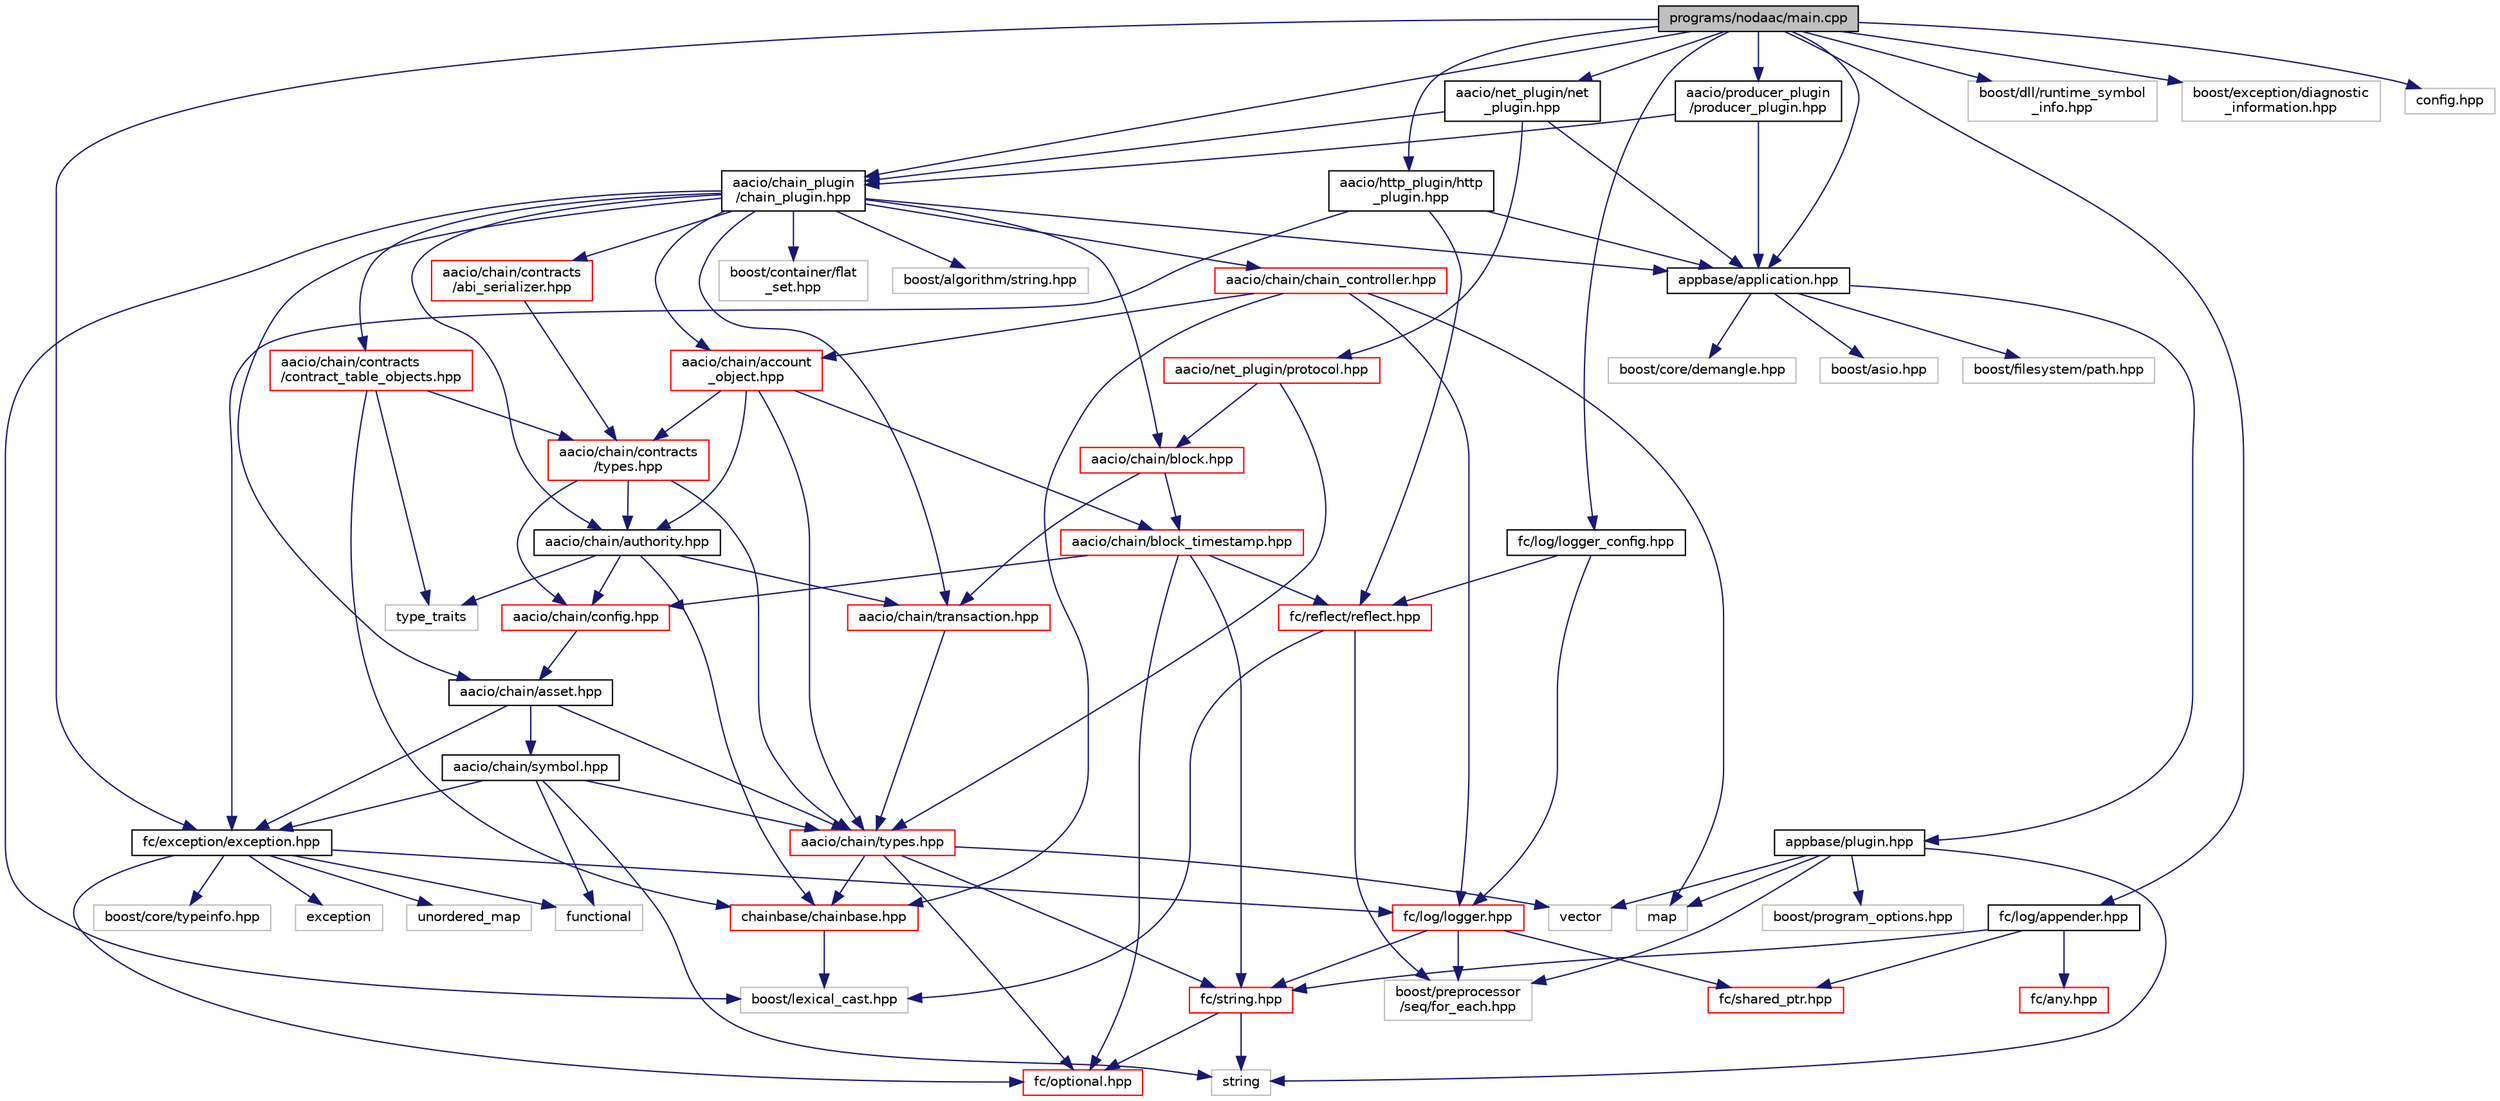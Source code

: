 digraph "programs/nodaac/main.cpp"
{
  edge [fontname="Helvetica",fontsize="10",labelfontname="Helvetica",labelfontsize="10"];
  node [fontname="Helvetica",fontsize="10",shape=record];
  Node0 [label="programs/nodaac/main.cpp",height=0.2,width=0.4,color="black", fillcolor="grey75", style="filled", fontcolor="black"];
  Node0 -> Node1 [color="midnightblue",fontsize="10",style="solid"];
  Node1 [label="appbase/application.hpp",height=0.2,width=0.4,color="black", fillcolor="white", style="filled",URL="$application_8hpp_source.html"];
  Node1 -> Node2 [color="midnightblue",fontsize="10",style="solid"];
  Node2 [label="appbase/plugin.hpp",height=0.2,width=0.4,color="black", fillcolor="white", style="filled",URL="$plugin_8hpp_source.html"];
  Node2 -> Node3 [color="midnightblue",fontsize="10",style="solid"];
  Node3 [label="boost/program_options.hpp",height=0.2,width=0.4,color="grey75", fillcolor="white", style="filled"];
  Node2 -> Node4 [color="midnightblue",fontsize="10",style="solid"];
  Node4 [label="boost/preprocessor\l/seq/for_each.hpp",height=0.2,width=0.4,color="grey75", fillcolor="white", style="filled"];
  Node2 -> Node5 [color="midnightblue",fontsize="10",style="solid"];
  Node5 [label="string",height=0.2,width=0.4,color="grey75", fillcolor="white", style="filled"];
  Node2 -> Node6 [color="midnightblue",fontsize="10",style="solid"];
  Node6 [label="vector",height=0.2,width=0.4,color="grey75", fillcolor="white", style="filled"];
  Node2 -> Node7 [color="midnightblue",fontsize="10",style="solid"];
  Node7 [label="map",height=0.2,width=0.4,color="grey75", fillcolor="white", style="filled"];
  Node1 -> Node8 [color="midnightblue",fontsize="10",style="solid"];
  Node8 [label="boost/filesystem/path.hpp",height=0.2,width=0.4,color="grey75", fillcolor="white", style="filled"];
  Node1 -> Node9 [color="midnightblue",fontsize="10",style="solid"];
  Node9 [label="boost/core/demangle.hpp",height=0.2,width=0.4,color="grey75", fillcolor="white", style="filled"];
  Node1 -> Node10 [color="midnightblue",fontsize="10",style="solid"];
  Node10 [label="boost/asio.hpp",height=0.2,width=0.4,color="grey75", fillcolor="white", style="filled"];
  Node0 -> Node11 [color="midnightblue",fontsize="10",style="solid"];
  Node11 [label="aacio/chain_plugin\l/chain_plugin.hpp",height=0.2,width=0.4,color="black", fillcolor="white", style="filled",URL="$chain__plugin_8hpp.html"];
  Node11 -> Node1 [color="midnightblue",fontsize="10",style="solid"];
  Node11 -> Node12 [color="midnightblue",fontsize="10",style="solid"];
  Node12 [label="aacio/chain/asset.hpp",height=0.2,width=0.4,color="black", fillcolor="white", style="filled",URL="$libraries_2chain_2include_2aacio_2chain_2asset_8hpp.html"];
  Node12 -> Node13 [color="midnightblue",fontsize="10",style="solid"];
  Node13 [label="fc/exception/exception.hpp",height=0.2,width=0.4,color="black", fillcolor="white", style="filled",URL="$exception_8hpp.html",tooltip="Defines exception&#39;s used by fc. "];
  Node13 -> Node14 [color="midnightblue",fontsize="10",style="solid"];
  Node14 [label="fc/log/logger.hpp",height=0.2,width=0.4,color="red", fillcolor="white", style="filled",URL="$logger_8hpp_source.html"];
  Node14 -> Node15 [color="midnightblue",fontsize="10",style="solid"];
  Node15 [label="fc/string.hpp",height=0.2,width=0.4,color="red", fillcolor="white", style="filled",URL="$string_8hpp_source.html"];
  Node15 -> Node22 [color="midnightblue",fontsize="10",style="solid"];
  Node22 [label="fc/optional.hpp",height=0.2,width=0.4,color="red", fillcolor="white", style="filled",URL="$libraries_2fc_2include_2fc_2optional_8hpp_source.html"];
  Node15 -> Node5 [color="midnightblue",fontsize="10",style="solid"];
  Node14 -> Node40 [color="midnightblue",fontsize="10",style="solid"];
  Node40 [label="fc/shared_ptr.hpp",height=0.2,width=0.4,color="red", fillcolor="white", style="filled",URL="$shared__ptr_8hpp_source.html"];
  Node14 -> Node4 [color="midnightblue",fontsize="10",style="solid"];
  Node13 -> Node22 [color="midnightblue",fontsize="10",style="solid"];
  Node13 -> Node53 [color="midnightblue",fontsize="10",style="solid"];
  Node53 [label="exception",height=0.2,width=0.4,color="grey75", fillcolor="white", style="filled"];
  Node13 -> Node54 [color="midnightblue",fontsize="10",style="solid"];
  Node54 [label="functional",height=0.2,width=0.4,color="grey75", fillcolor="white", style="filled"];
  Node13 -> Node46 [color="midnightblue",fontsize="10",style="solid"];
  Node46 [label="unordered_map",height=0.2,width=0.4,color="grey75", fillcolor="white", style="filled"];
  Node13 -> Node55 [color="midnightblue",fontsize="10",style="solid"];
  Node55 [label="boost/core/typeinfo.hpp",height=0.2,width=0.4,color="grey75", fillcolor="white", style="filled"];
  Node12 -> Node56 [color="midnightblue",fontsize="10",style="solid"];
  Node56 [label="aacio/chain/types.hpp",height=0.2,width=0.4,color="red", fillcolor="white", style="filled",URL="$libraries_2chain_2include_2aacio_2chain_2types_8hpp.html"];
  Node56 -> Node59 [color="midnightblue",fontsize="10",style="solid"];
  Node59 [label="chainbase/chainbase.hpp",height=0.2,width=0.4,color="red", fillcolor="white", style="filled",URL="$chainbase_8hpp_source.html"];
  Node59 -> Node27 [color="midnightblue",fontsize="10",style="solid"];
  Node27 [label="boost/lexical_cast.hpp",height=0.2,width=0.4,color="grey75", fillcolor="white", style="filled"];
  Node56 -> Node22 [color="midnightblue",fontsize="10",style="solid"];
  Node56 -> Node15 [color="midnightblue",fontsize="10",style="solid"];
  Node56 -> Node6 [color="midnightblue",fontsize="10",style="solid"];
  Node12 -> Node128 [color="midnightblue",fontsize="10",style="solid"];
  Node128 [label="aacio/chain/symbol.hpp",height=0.2,width=0.4,color="black", fillcolor="white", style="filled",URL="$symbol_8hpp.html"];
  Node128 -> Node13 [color="midnightblue",fontsize="10",style="solid"];
  Node128 -> Node56 [color="midnightblue",fontsize="10",style="solid"];
  Node128 -> Node5 [color="midnightblue",fontsize="10",style="solid"];
  Node128 -> Node54 [color="midnightblue",fontsize="10",style="solid"];
  Node11 -> Node129 [color="midnightblue",fontsize="10",style="solid"];
  Node129 [label="aacio/chain/authority.hpp",height=0.2,width=0.4,color="black", fillcolor="white", style="filled",URL="$authority_8hpp.html"];
  Node129 -> Node59 [color="midnightblue",fontsize="10",style="solid"];
  Node129 -> Node130 [color="midnightblue",fontsize="10",style="solid"];
  Node130 [label="aacio/chain/transaction.hpp",height=0.2,width=0.4,color="red", fillcolor="white", style="filled",URL="$libraries_2chain_2include_2aacio_2chain_2transaction_8hpp.html"];
  Node130 -> Node56 [color="midnightblue",fontsize="10",style="solid"];
  Node129 -> Node132 [color="midnightblue",fontsize="10",style="solid"];
  Node132 [label="aacio/chain/config.hpp",height=0.2,width=0.4,color="red", fillcolor="white", style="filled",URL="$libraries_2chain_2include_2aacio_2chain_2config_8hpp.html"];
  Node132 -> Node12 [color="midnightblue",fontsize="10",style="solid"];
  Node129 -> Node151 [color="midnightblue",fontsize="10",style="solid"];
  Node151 [label="type_traits",height=0.2,width=0.4,color="grey75", fillcolor="white", style="filled"];
  Node11 -> Node152 [color="midnightblue",fontsize="10",style="solid"];
  Node152 [label="aacio/chain/account\l_object.hpp",height=0.2,width=0.4,color="red", fillcolor="white", style="filled",URL="$account__object_8hpp.html"];
  Node152 -> Node56 [color="midnightblue",fontsize="10",style="solid"];
  Node152 -> Node129 [color="midnightblue",fontsize="10",style="solid"];
  Node152 -> Node153 [color="midnightblue",fontsize="10",style="solid"];
  Node153 [label="aacio/chain/block_timestamp.hpp",height=0.2,width=0.4,color="red", fillcolor="white", style="filled",URL="$block__timestamp_8hpp_source.html"];
  Node153 -> Node132 [color="midnightblue",fontsize="10",style="solid"];
  Node153 -> Node15 [color="midnightblue",fontsize="10",style="solid"];
  Node153 -> Node22 [color="midnightblue",fontsize="10",style="solid"];
  Node153 -> Node26 [color="midnightblue",fontsize="10",style="solid"];
  Node26 [label="fc/reflect/reflect.hpp",height=0.2,width=0.4,color="red", fillcolor="white", style="filled",URL="$libraries_2fc_2include_2fc_2reflect_2reflect_8hpp_source.html"];
  Node26 -> Node27 [color="midnightblue",fontsize="10",style="solid"];
  Node26 -> Node4 [color="midnightblue",fontsize="10",style="solid"];
  Node152 -> Node154 [color="midnightblue",fontsize="10",style="solid"];
  Node154 [label="aacio/chain/contracts\l/types.hpp",height=0.2,width=0.4,color="red", fillcolor="white", style="filled",URL="$libraries_2chain_2include_2aacio_2chain_2contracts_2types_8hpp_source.html"];
  Node154 -> Node129 [color="midnightblue",fontsize="10",style="solid"];
  Node154 -> Node132 [color="midnightblue",fontsize="10",style="solid"];
  Node154 -> Node56 [color="midnightblue",fontsize="10",style="solid"];
  Node11 -> Node161 [color="midnightblue",fontsize="10",style="solid"];
  Node161 [label="aacio/chain/block.hpp",height=0.2,width=0.4,color="red", fillcolor="white", style="filled",URL="$block_8hpp.html"];
  Node161 -> Node153 [color="midnightblue",fontsize="10",style="solid"];
  Node161 -> Node130 [color="midnightblue",fontsize="10",style="solid"];
  Node11 -> Node163 [color="midnightblue",fontsize="10",style="solid"];
  Node163 [label="aacio/chain/chain_controller.hpp",height=0.2,width=0.4,color="red", fillcolor="white", style="filled",URL="$chain__controller_8hpp.html"];
  Node163 -> Node152 [color="midnightblue",fontsize="10",style="solid"];
  Node163 -> Node59 [color="midnightblue",fontsize="10",style="solid"];
  Node163 -> Node14 [color="midnightblue",fontsize="10",style="solid"];
  Node163 -> Node7 [color="midnightblue",fontsize="10",style="solid"];
  Node11 -> Node178 [color="midnightblue",fontsize="10",style="solid"];
  Node178 [label="aacio/chain/contracts\l/contract_table_objects.hpp",height=0.2,width=0.4,color="red", fillcolor="white", style="filled",URL="$contract__table__objects_8hpp.html"];
  Node178 -> Node154 [color="midnightblue",fontsize="10",style="solid"];
  Node178 -> Node59 [color="midnightblue",fontsize="10",style="solid"];
  Node178 -> Node151 [color="midnightblue",fontsize="10",style="solid"];
  Node11 -> Node130 [color="midnightblue",fontsize="10",style="solid"];
  Node11 -> Node188 [color="midnightblue",fontsize="10",style="solid"];
  Node188 [label="aacio/chain/contracts\l/abi_serializer.hpp",height=0.2,width=0.4,color="red", fillcolor="white", style="filled",URL="$abi__serializer_8hpp.html"];
  Node188 -> Node154 [color="midnightblue",fontsize="10",style="solid"];
  Node11 -> Node37 [color="midnightblue",fontsize="10",style="solid"];
  Node37 [label="boost/container/flat\l_set.hpp",height=0.2,width=0.4,color="grey75", fillcolor="white", style="filled"];
  Node11 -> Node189 [color="midnightblue",fontsize="10",style="solid"];
  Node189 [label="boost/algorithm/string.hpp",height=0.2,width=0.4,color="grey75", fillcolor="white", style="filled"];
  Node11 -> Node27 [color="midnightblue",fontsize="10",style="solid"];
  Node0 -> Node190 [color="midnightblue",fontsize="10",style="solid"];
  Node190 [label="aacio/http_plugin/http\l_plugin.hpp",height=0.2,width=0.4,color="black", fillcolor="white", style="filled",URL="$http__plugin_8hpp.html"];
  Node190 -> Node1 [color="midnightblue",fontsize="10",style="solid"];
  Node190 -> Node13 [color="midnightblue",fontsize="10",style="solid"];
  Node190 -> Node26 [color="midnightblue",fontsize="10",style="solid"];
  Node0 -> Node191 [color="midnightblue",fontsize="10",style="solid"];
  Node191 [label="aacio/net_plugin/net\l_plugin.hpp",height=0.2,width=0.4,color="black", fillcolor="white", style="filled",URL="$net__plugin_8hpp.html"];
  Node191 -> Node1 [color="midnightblue",fontsize="10",style="solid"];
  Node191 -> Node11 [color="midnightblue",fontsize="10",style="solid"];
  Node191 -> Node192 [color="midnightblue",fontsize="10",style="solid"];
  Node192 [label="aacio/net_plugin/protocol.hpp",height=0.2,width=0.4,color="red", fillcolor="white", style="filled",URL="$plugins_2net__plugin_2include_2aacio_2net__plugin_2protocol_8hpp.html"];
  Node192 -> Node161 [color="midnightblue",fontsize="10",style="solid"];
  Node192 -> Node56 [color="midnightblue",fontsize="10",style="solid"];
  Node0 -> Node194 [color="midnightblue",fontsize="10",style="solid"];
  Node194 [label="aacio/producer_plugin\l/producer_plugin.hpp",height=0.2,width=0.4,color="black", fillcolor="white", style="filled",URL="$producer__plugin_8hpp.html"];
  Node194 -> Node11 [color="midnightblue",fontsize="10",style="solid"];
  Node194 -> Node1 [color="midnightblue",fontsize="10",style="solid"];
  Node0 -> Node195 [color="midnightblue",fontsize="10",style="solid"];
  Node195 [label="fc/log/logger_config.hpp",height=0.2,width=0.4,color="black", fillcolor="white", style="filled",URL="$logger__config_8hpp_source.html"];
  Node195 -> Node14 [color="midnightblue",fontsize="10",style="solid"];
  Node195 -> Node26 [color="midnightblue",fontsize="10",style="solid"];
  Node0 -> Node196 [color="midnightblue",fontsize="10",style="solid"];
  Node196 [label="fc/log/appender.hpp",height=0.2,width=0.4,color="black", fillcolor="white", style="filled",URL="$appender_8hpp_source.html"];
  Node196 -> Node197 [color="midnightblue",fontsize="10",style="solid"];
  Node197 [label="fc/any.hpp",height=0.2,width=0.4,color="red", fillcolor="white", style="filled",URL="$any_8hpp_source.html"];
  Node196 -> Node40 [color="midnightblue",fontsize="10",style="solid"];
  Node196 -> Node15 [color="midnightblue",fontsize="10",style="solid"];
  Node0 -> Node13 [color="midnightblue",fontsize="10",style="solid"];
  Node0 -> Node199 [color="midnightblue",fontsize="10",style="solid"];
  Node199 [label="boost/dll/runtime_symbol\l_info.hpp",height=0.2,width=0.4,color="grey75", fillcolor="white", style="filled"];
  Node0 -> Node200 [color="midnightblue",fontsize="10",style="solid"];
  Node200 [label="boost/exception/diagnostic\l_information.hpp",height=0.2,width=0.4,color="grey75", fillcolor="white", style="filled"];
  Node0 -> Node201 [color="midnightblue",fontsize="10",style="solid"];
  Node201 [label="config.hpp",height=0.2,width=0.4,color="grey75", fillcolor="white", style="filled"];
}
